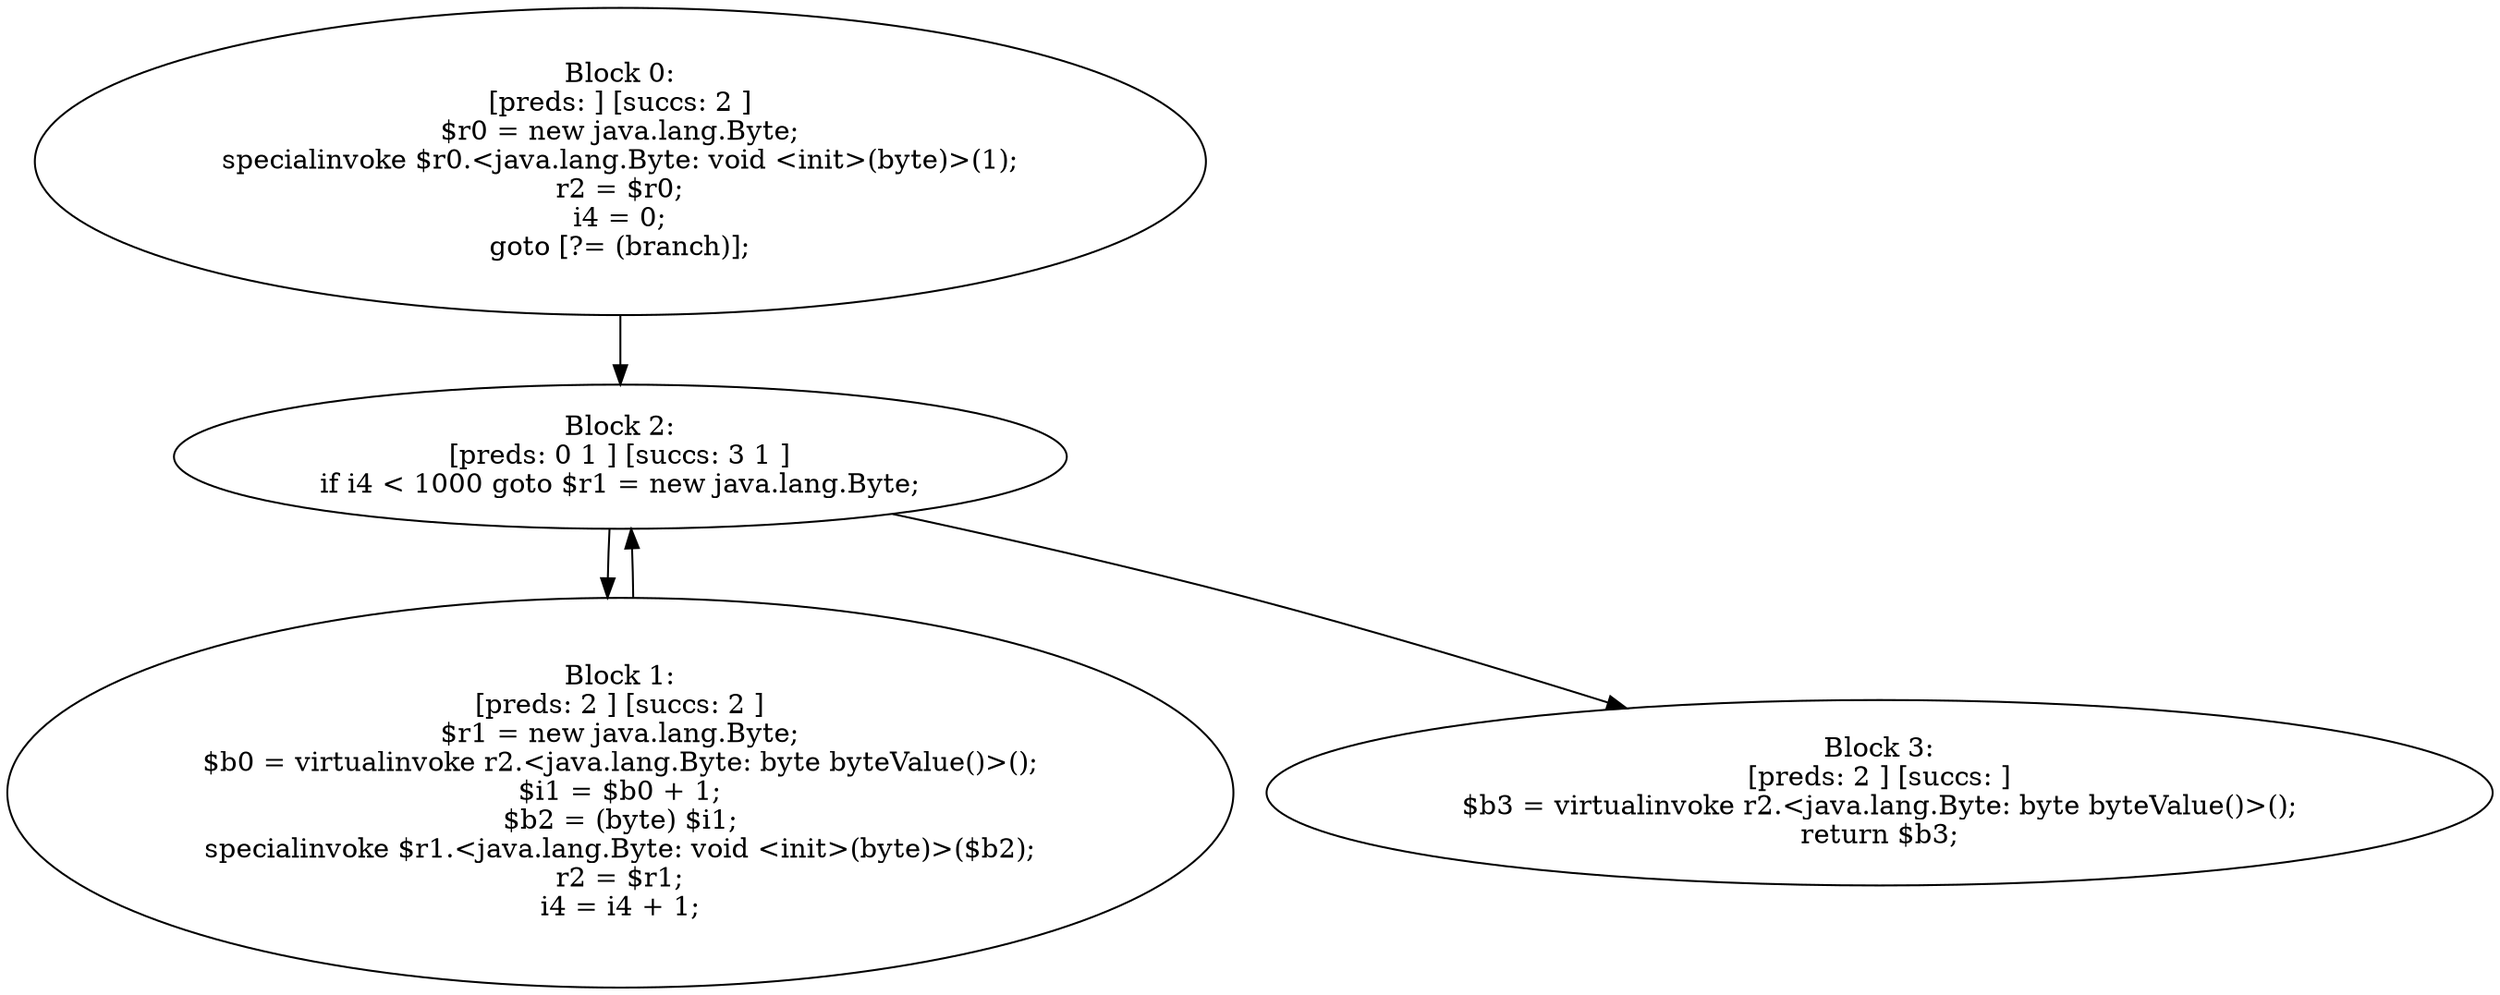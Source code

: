 digraph "unitGraph" {
    "Block 0:
[preds: ] [succs: 2 ]
$r0 = new java.lang.Byte;
specialinvoke $r0.<java.lang.Byte: void <init>(byte)>(1);
r2 = $r0;
i4 = 0;
goto [?= (branch)];
"
    "Block 1:
[preds: 2 ] [succs: 2 ]
$r1 = new java.lang.Byte;
$b0 = virtualinvoke r2.<java.lang.Byte: byte byteValue()>();
$i1 = $b0 + 1;
$b2 = (byte) $i1;
specialinvoke $r1.<java.lang.Byte: void <init>(byte)>($b2);
r2 = $r1;
i4 = i4 + 1;
"
    "Block 2:
[preds: 0 1 ] [succs: 3 1 ]
if i4 < 1000 goto $r1 = new java.lang.Byte;
"
    "Block 3:
[preds: 2 ] [succs: ]
$b3 = virtualinvoke r2.<java.lang.Byte: byte byteValue()>();
return $b3;
"
    "Block 0:
[preds: ] [succs: 2 ]
$r0 = new java.lang.Byte;
specialinvoke $r0.<java.lang.Byte: void <init>(byte)>(1);
r2 = $r0;
i4 = 0;
goto [?= (branch)];
"->"Block 2:
[preds: 0 1 ] [succs: 3 1 ]
if i4 < 1000 goto $r1 = new java.lang.Byte;
";
    "Block 1:
[preds: 2 ] [succs: 2 ]
$r1 = new java.lang.Byte;
$b0 = virtualinvoke r2.<java.lang.Byte: byte byteValue()>();
$i1 = $b0 + 1;
$b2 = (byte) $i1;
specialinvoke $r1.<java.lang.Byte: void <init>(byte)>($b2);
r2 = $r1;
i4 = i4 + 1;
"->"Block 2:
[preds: 0 1 ] [succs: 3 1 ]
if i4 < 1000 goto $r1 = new java.lang.Byte;
";
    "Block 2:
[preds: 0 1 ] [succs: 3 1 ]
if i4 < 1000 goto $r1 = new java.lang.Byte;
"->"Block 3:
[preds: 2 ] [succs: ]
$b3 = virtualinvoke r2.<java.lang.Byte: byte byteValue()>();
return $b3;
";
    "Block 2:
[preds: 0 1 ] [succs: 3 1 ]
if i4 < 1000 goto $r1 = new java.lang.Byte;
"->"Block 1:
[preds: 2 ] [succs: 2 ]
$r1 = new java.lang.Byte;
$b0 = virtualinvoke r2.<java.lang.Byte: byte byteValue()>();
$i1 = $b0 + 1;
$b2 = (byte) $i1;
specialinvoke $r1.<java.lang.Byte: void <init>(byte)>($b2);
r2 = $r1;
i4 = i4 + 1;
";
}
